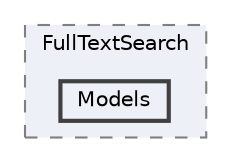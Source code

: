 digraph "Web/Modules/EleWise.ELMA.Documents.Web/FullTextSearch/Models"
{
 // LATEX_PDF_SIZE
  bgcolor="transparent";
  edge [fontname=Helvetica,fontsize=10,labelfontname=Helvetica,labelfontsize=10];
  node [fontname=Helvetica,fontsize=10,shape=box,height=0.2,width=0.4];
  compound=true
  subgraph clusterdir_a076539297ccd9c8f491096d3801baf1 {
    graph [ bgcolor="#edf0f7", pencolor="grey50", label="FullTextSearch", fontname=Helvetica,fontsize=10 style="filled,dashed", URL="dir_a076539297ccd9c8f491096d3801baf1.html",tooltip=""]
  dir_ec8458ab3b0e70db29ac53b3d0fd1496 [label="Models", fillcolor="#edf0f7", color="grey25", style="filled,bold", URL="dir_ec8458ab3b0e70db29ac53b3d0fd1496.html",tooltip=""];
  }
}
